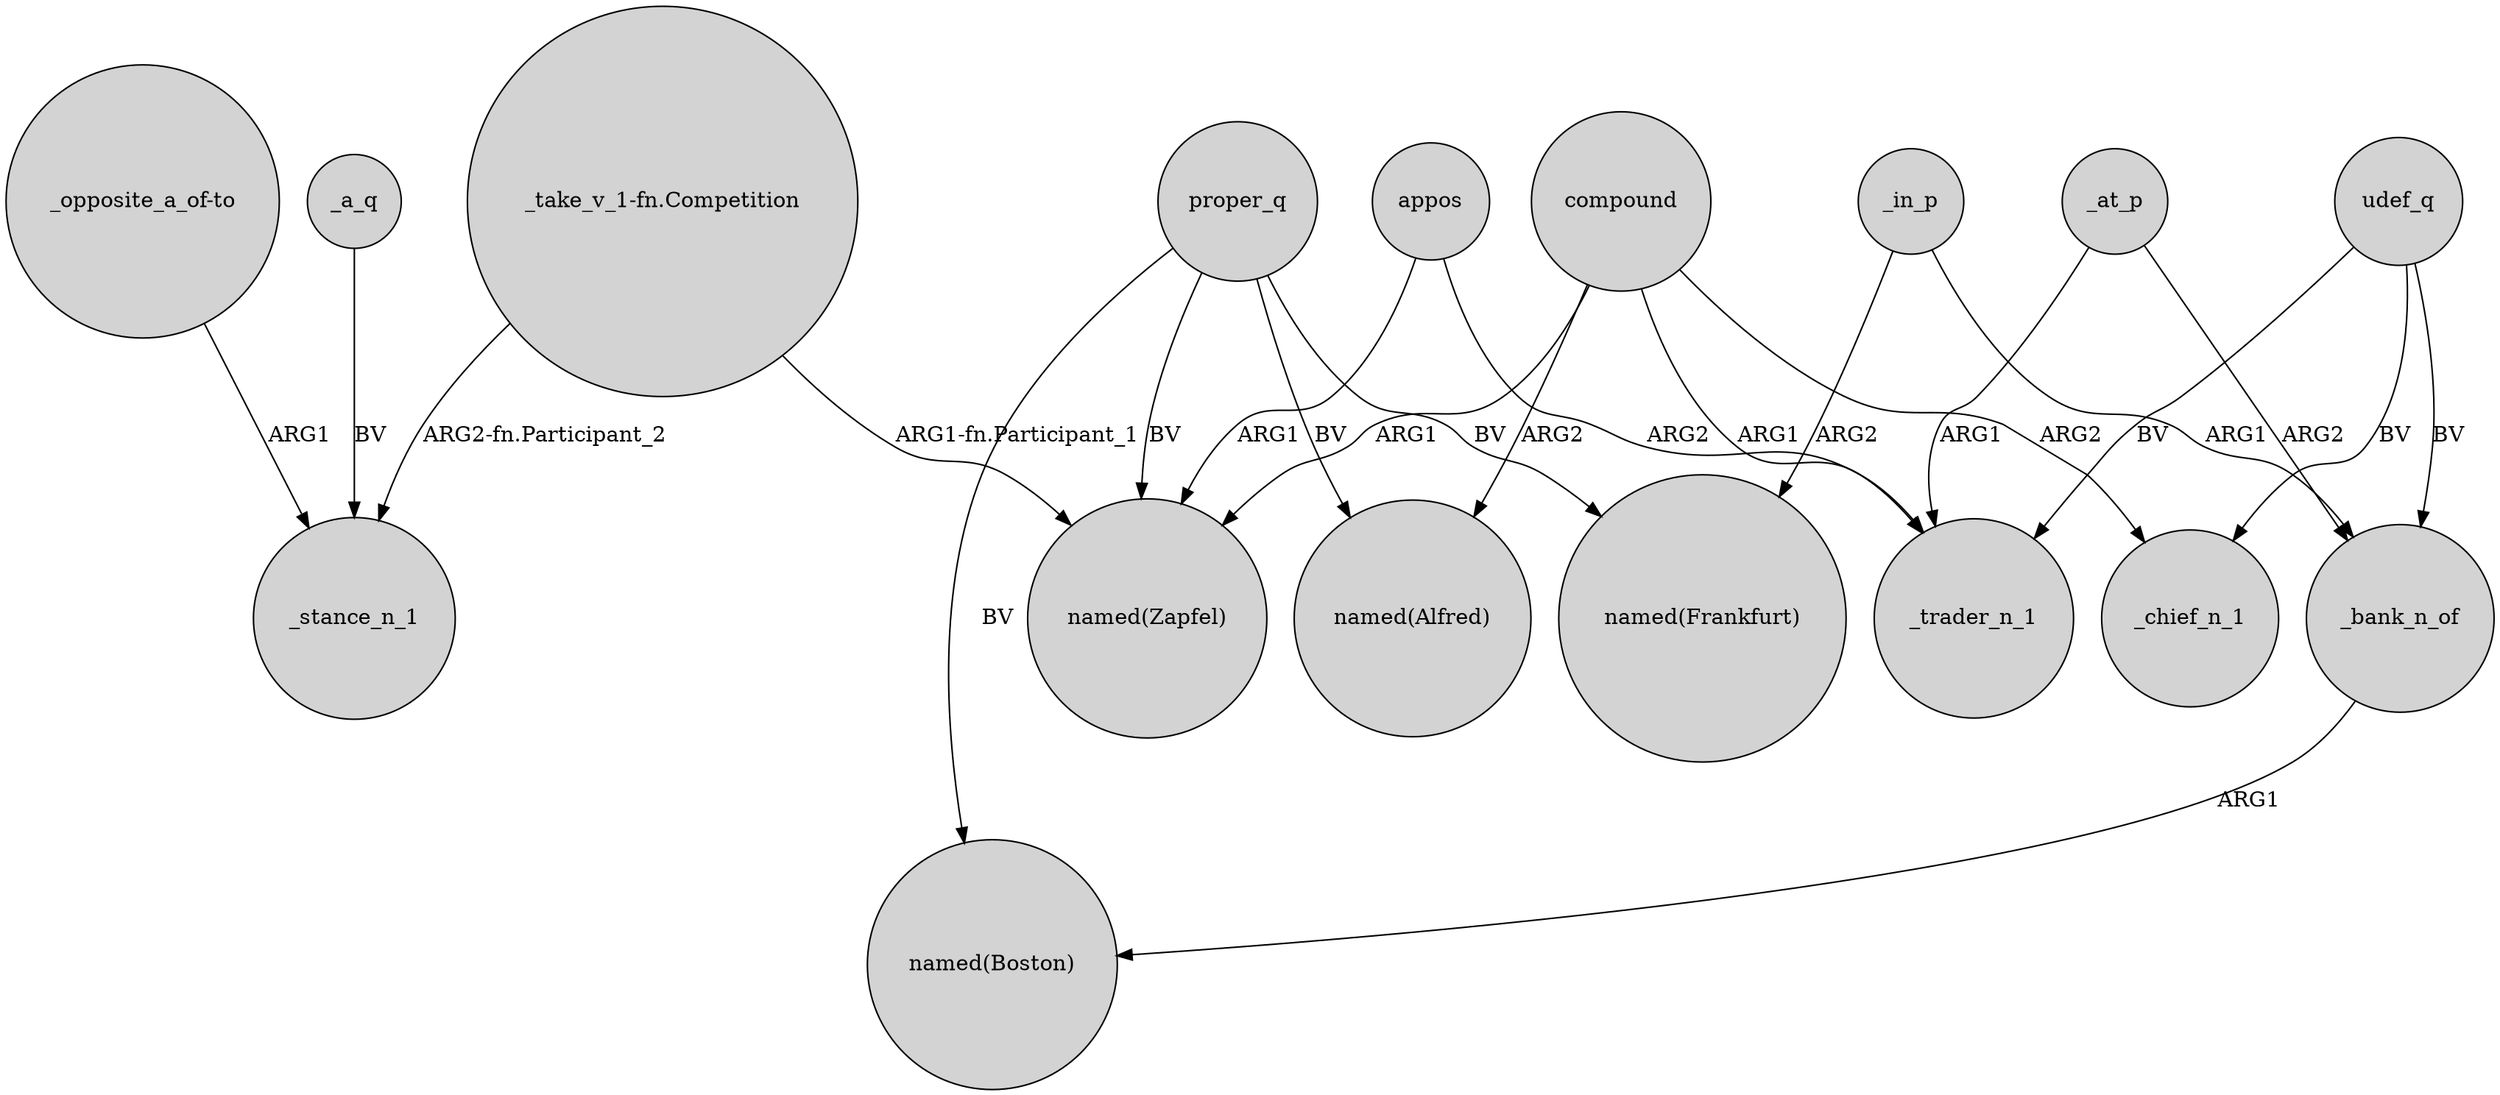 digraph {
	node [shape=circle style=filled]
	"_take_v_1-fn.Competition" -> _stance_n_1 [label="ARG2-fn.Participant_2"]
	proper_q -> "named(Frankfurt)" [label=BV]
	appos -> "named(Zapfel)" [label=ARG1]
	compound -> _chief_n_1 [label=ARG2]
	_at_p -> _trader_n_1 [label=ARG1]
	_at_p -> _bank_n_of [label=ARG2]
	compound -> "named(Alfred)" [label=ARG2]
	_in_p -> "named(Frankfurt)" [label=ARG2]
	compound -> _trader_n_1 [label=ARG1]
	udef_q -> _chief_n_1 [label=BV]
	_a_q -> _stance_n_1 [label=BV]
	appos -> _trader_n_1 [label=ARG2]
	proper_q -> "named(Boston)" [label=BV]
	udef_q -> _bank_n_of [label=BV]
	proper_q -> "named(Zapfel)" [label=BV]
	udef_q -> _trader_n_1 [label=BV]
	"_opposite_a_of-to" -> _stance_n_1 [label=ARG1]
	_in_p -> _bank_n_of [label=ARG1]
	compound -> "named(Zapfel)" [label=ARG1]
	"_take_v_1-fn.Competition" -> "named(Zapfel)" [label="ARG1-fn.Participant_1"]
	proper_q -> "named(Alfred)" [label=BV]
	_bank_n_of -> "named(Boston)" [label=ARG1]
}
